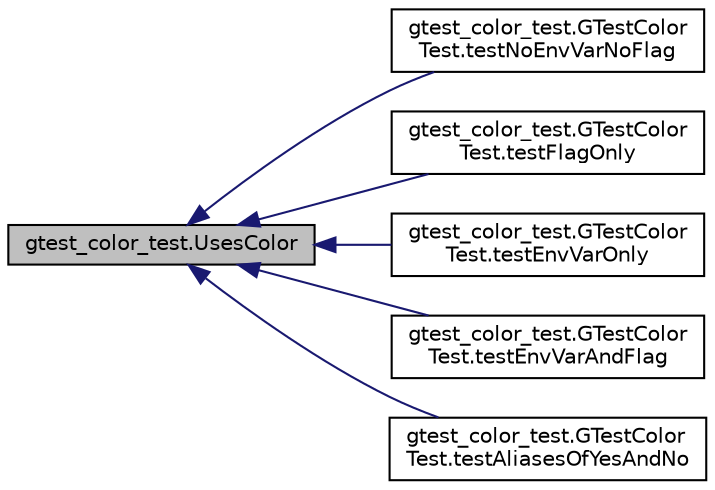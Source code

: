 digraph "gtest_color_test.UsesColor"
{
  edge [fontname="Helvetica",fontsize="10",labelfontname="Helvetica",labelfontsize="10"];
  node [fontname="Helvetica",fontsize="10",shape=record];
  rankdir="LR";
  Node10 [label="gtest_color_test.UsesColor",height=0.2,width=0.4,color="black", fillcolor="grey75", style="filled", fontcolor="black"];
  Node10 -> Node11 [dir="back",color="midnightblue",fontsize="10",style="solid",fontname="Helvetica"];
  Node11 [label="gtest_color_test.GTestColor\lTest.testNoEnvVarNoFlag",height=0.2,width=0.4,color="black", fillcolor="white", style="filled",URL="$dd/d26/classgtest__color__test_1_1_g_test_color_test.html#a22bf83ab416dc3ccd3c1b771ff74022c"];
  Node10 -> Node12 [dir="back",color="midnightblue",fontsize="10",style="solid",fontname="Helvetica"];
  Node12 [label="gtest_color_test.GTestColor\lTest.testFlagOnly",height=0.2,width=0.4,color="black", fillcolor="white", style="filled",URL="$dd/d26/classgtest__color__test_1_1_g_test_color_test.html#abc4c056b8e703e83516f9e5aea8dd25d"];
  Node10 -> Node13 [dir="back",color="midnightblue",fontsize="10",style="solid",fontname="Helvetica"];
  Node13 [label="gtest_color_test.GTestColor\lTest.testEnvVarOnly",height=0.2,width=0.4,color="black", fillcolor="white", style="filled",URL="$dd/d26/classgtest__color__test_1_1_g_test_color_test.html#aedb7bbaa0d6acff3628d91a471f4ceb5"];
  Node10 -> Node14 [dir="back",color="midnightblue",fontsize="10",style="solid",fontname="Helvetica"];
  Node14 [label="gtest_color_test.GTestColor\lTest.testEnvVarAndFlag",height=0.2,width=0.4,color="black", fillcolor="white", style="filled",URL="$dd/d26/classgtest__color__test_1_1_g_test_color_test.html#ae88e8ec526135ed1448e83fc4ec7cd15"];
  Node10 -> Node15 [dir="back",color="midnightblue",fontsize="10",style="solid",fontname="Helvetica"];
  Node15 [label="gtest_color_test.GTestColor\lTest.testAliasesOfYesAndNo",height=0.2,width=0.4,color="black", fillcolor="white", style="filled",URL="$dd/d26/classgtest__color__test_1_1_g_test_color_test.html#aaf2110e359494dc711e87d29d351dc47"];
}
